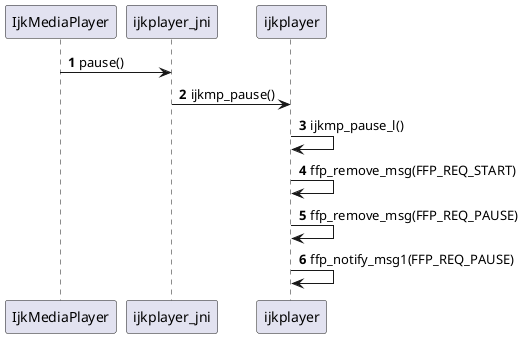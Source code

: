 @startuml
autonumber

IjkMediaPlayer -> ijkplayer_jni:pause()

ijkplayer_jni -> ijkplayer:ijkmp_pause()

ijkplayer -> ijkplayer:ijkmp_pause_l()

ijkplayer -> ijkplayer:ffp_remove_msg(FFP_REQ_START)

ijkplayer -> ijkplayer:ffp_remove_msg(FFP_REQ_PAUSE)

ijkplayer -> ijkplayer:ffp_notify_msg1(FFP_REQ_PAUSE)

@enduml